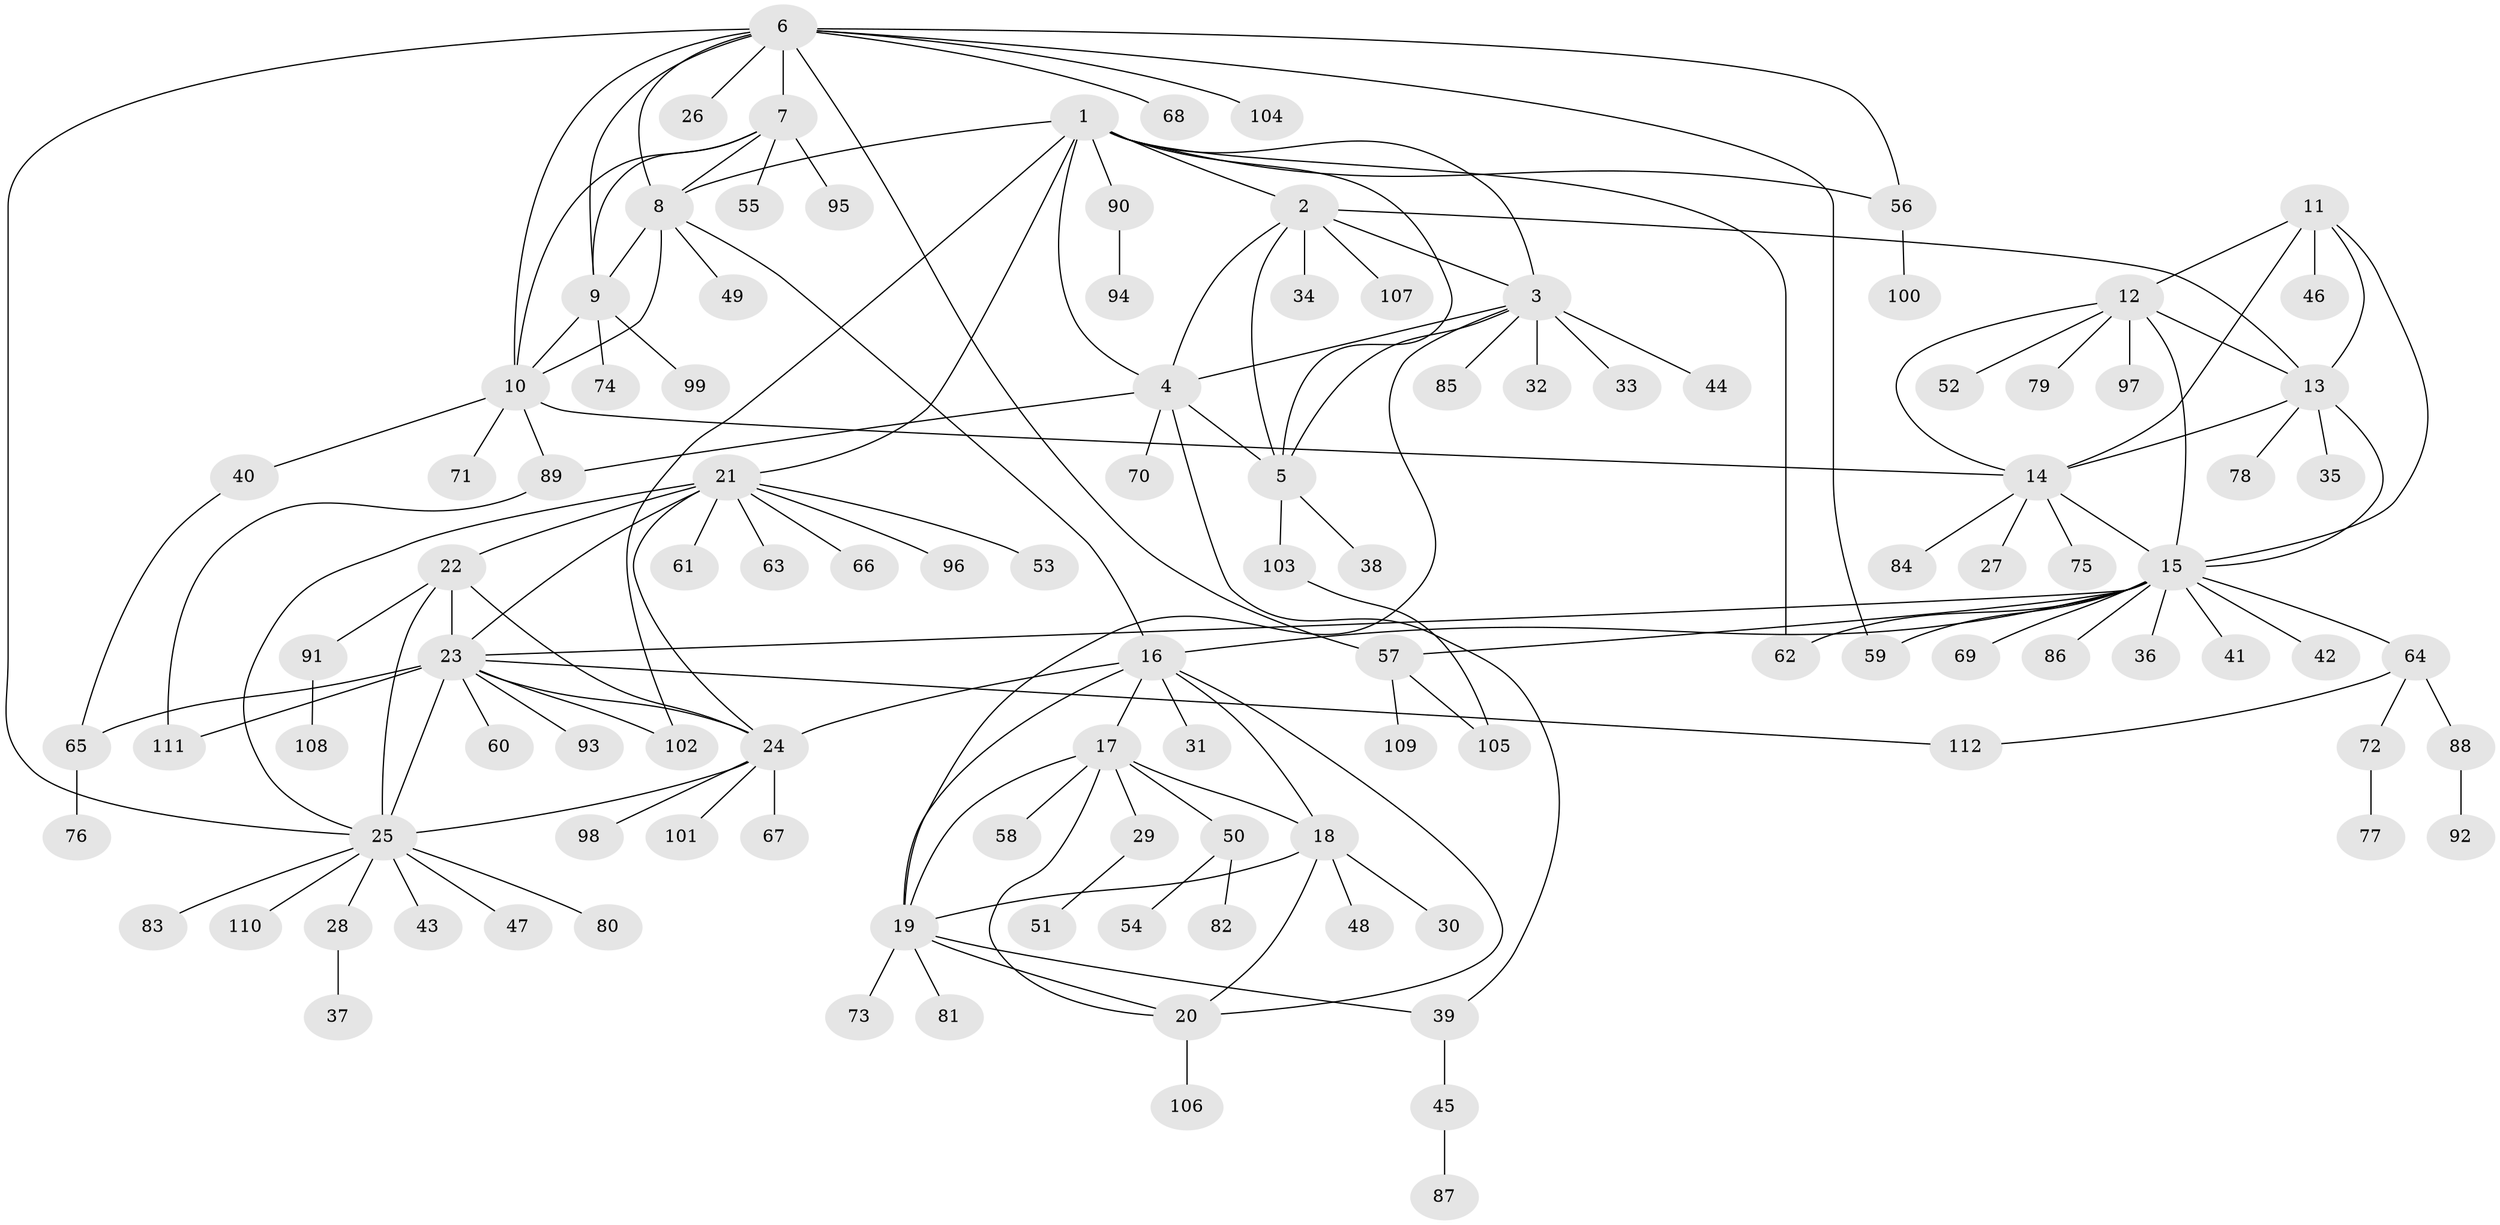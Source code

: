 // Generated by graph-tools (version 1.1) at 2025/15/03/09/25 04:15:54]
// undirected, 112 vertices, 158 edges
graph export_dot {
graph [start="1"]
  node [color=gray90,style=filled];
  1;
  2;
  3;
  4;
  5;
  6;
  7;
  8;
  9;
  10;
  11;
  12;
  13;
  14;
  15;
  16;
  17;
  18;
  19;
  20;
  21;
  22;
  23;
  24;
  25;
  26;
  27;
  28;
  29;
  30;
  31;
  32;
  33;
  34;
  35;
  36;
  37;
  38;
  39;
  40;
  41;
  42;
  43;
  44;
  45;
  46;
  47;
  48;
  49;
  50;
  51;
  52;
  53;
  54;
  55;
  56;
  57;
  58;
  59;
  60;
  61;
  62;
  63;
  64;
  65;
  66;
  67;
  68;
  69;
  70;
  71;
  72;
  73;
  74;
  75;
  76;
  77;
  78;
  79;
  80;
  81;
  82;
  83;
  84;
  85;
  86;
  87;
  88;
  89;
  90;
  91;
  92;
  93;
  94;
  95;
  96;
  97;
  98;
  99;
  100;
  101;
  102;
  103;
  104;
  105;
  106;
  107;
  108;
  109;
  110;
  111;
  112;
  1 -- 2;
  1 -- 3;
  1 -- 4;
  1 -- 5;
  1 -- 8;
  1 -- 21;
  1 -- 56;
  1 -- 62;
  1 -- 90;
  1 -- 102;
  2 -- 3;
  2 -- 4;
  2 -- 5;
  2 -- 13;
  2 -- 34;
  2 -- 107;
  3 -- 4;
  3 -- 5;
  3 -- 19;
  3 -- 32;
  3 -- 33;
  3 -- 44;
  3 -- 85;
  4 -- 5;
  4 -- 39;
  4 -- 70;
  4 -- 89;
  5 -- 38;
  5 -- 103;
  6 -- 7;
  6 -- 8;
  6 -- 9;
  6 -- 10;
  6 -- 25;
  6 -- 26;
  6 -- 56;
  6 -- 57;
  6 -- 59;
  6 -- 68;
  6 -- 104;
  7 -- 8;
  7 -- 9;
  7 -- 10;
  7 -- 55;
  7 -- 95;
  8 -- 9;
  8 -- 10;
  8 -- 16;
  8 -- 49;
  9 -- 10;
  9 -- 74;
  9 -- 99;
  10 -- 14;
  10 -- 40;
  10 -- 71;
  10 -- 89;
  11 -- 12;
  11 -- 13;
  11 -- 14;
  11 -- 15;
  11 -- 46;
  12 -- 13;
  12 -- 14;
  12 -- 15;
  12 -- 52;
  12 -- 79;
  12 -- 97;
  13 -- 14;
  13 -- 15;
  13 -- 35;
  13 -- 78;
  14 -- 15;
  14 -- 27;
  14 -- 75;
  14 -- 84;
  15 -- 16;
  15 -- 23;
  15 -- 36;
  15 -- 41;
  15 -- 42;
  15 -- 57;
  15 -- 59;
  15 -- 62;
  15 -- 64;
  15 -- 69;
  15 -- 86;
  16 -- 17;
  16 -- 18;
  16 -- 19;
  16 -- 20;
  16 -- 24;
  16 -- 31;
  17 -- 18;
  17 -- 19;
  17 -- 20;
  17 -- 29;
  17 -- 50;
  17 -- 58;
  18 -- 19;
  18 -- 20;
  18 -- 30;
  18 -- 48;
  19 -- 20;
  19 -- 39;
  19 -- 73;
  19 -- 81;
  20 -- 106;
  21 -- 22;
  21 -- 23;
  21 -- 24;
  21 -- 25;
  21 -- 53;
  21 -- 61;
  21 -- 63;
  21 -- 66;
  21 -- 96;
  22 -- 23;
  22 -- 24;
  22 -- 25;
  22 -- 91;
  23 -- 24;
  23 -- 25;
  23 -- 60;
  23 -- 65;
  23 -- 93;
  23 -- 102;
  23 -- 111;
  23 -- 112;
  24 -- 25;
  24 -- 67;
  24 -- 98;
  24 -- 101;
  25 -- 28;
  25 -- 43;
  25 -- 47;
  25 -- 80;
  25 -- 83;
  25 -- 110;
  28 -- 37;
  29 -- 51;
  39 -- 45;
  40 -- 65;
  45 -- 87;
  50 -- 54;
  50 -- 82;
  56 -- 100;
  57 -- 105;
  57 -- 109;
  64 -- 72;
  64 -- 88;
  64 -- 112;
  65 -- 76;
  72 -- 77;
  88 -- 92;
  89 -- 111;
  90 -- 94;
  91 -- 108;
  103 -- 105;
}
